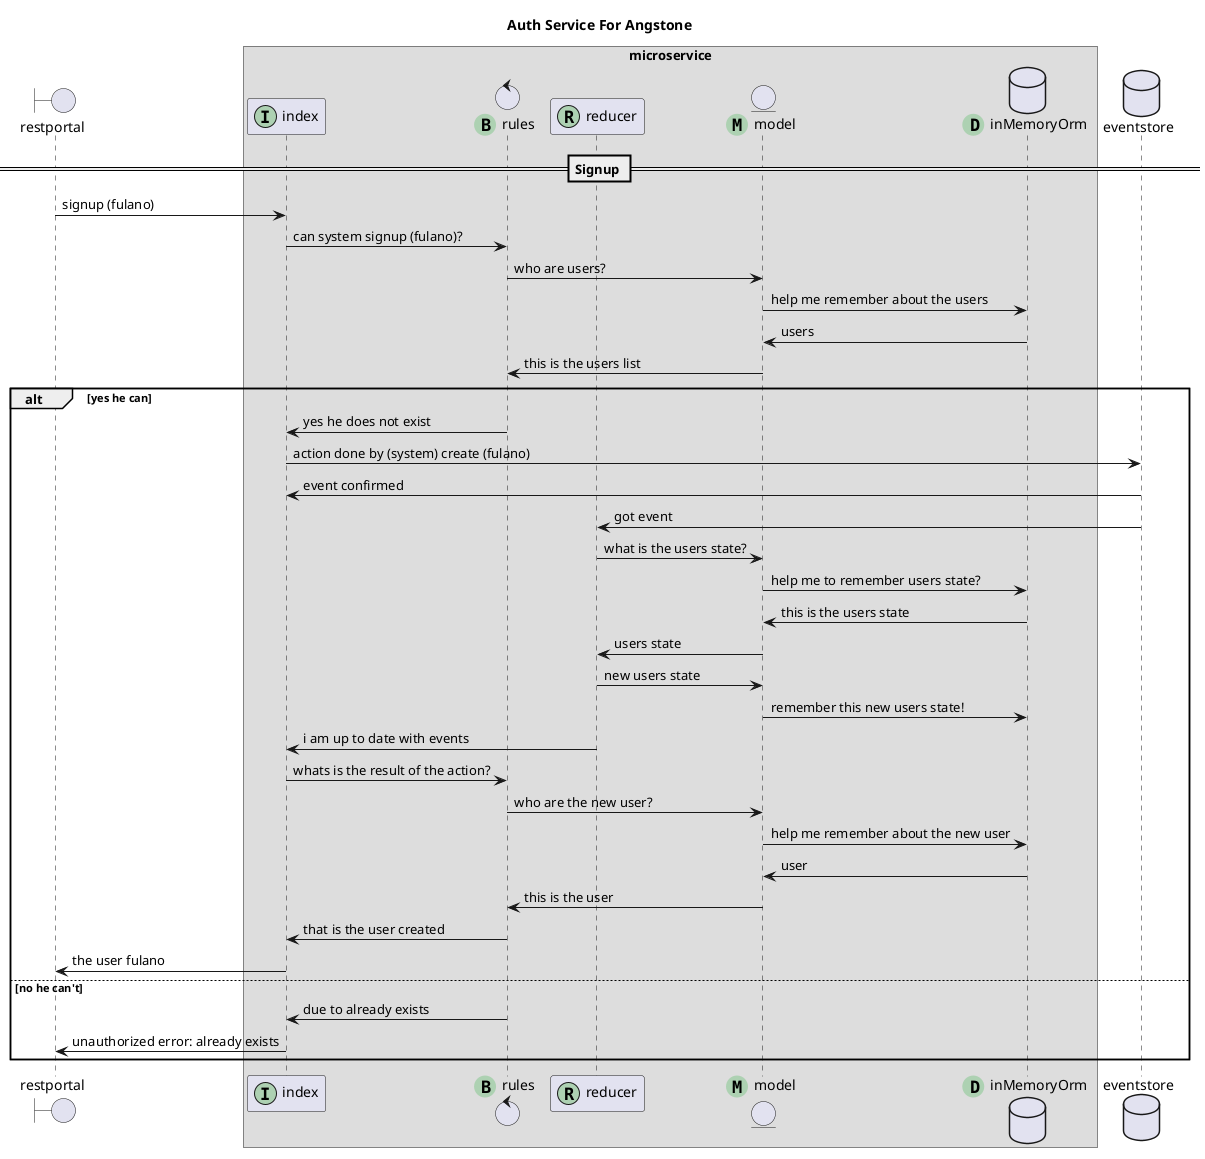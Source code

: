 @startuml
title Auth Service For Angstone
boundary restportal
box "microservice"
participant index << (I,#ADD1B2) >>
control rules << (B,#ADD1B2) >>
participant reducer << (R,#ADD1B2) >>
entity model << (M,#ADD1B2) >>
database inMemoryOrm << (D,#ADD1B2) >>
end box
database eventstore
== Signup ==
restportal -> index : signup (fulano)
index -> rules : can system signup (fulano)?
rules -> model : who are users?
model -> inMemoryOrm : help me remember about the users
inMemoryOrm -> model : users
model -> rules : this is the users list
alt yes he can
rules -> index: yes he does not exist
index -> eventstore: action done by (system) create (fulano)
eventstore -> index : event confirmed
eventstore -> reducer : got event
reducer -> model : what is the users state?
model -> inMemoryOrm : help me to remember users state?
inMemoryOrm -> model : this is the users state
model -> reducer : users state
reducer -> model : new users state
model -> inMemoryOrm : remember this new users state!
reducer -> index : i am up to date with events
index -> rules: whats is the result of the action?
rules -> model : who are the new user?
model -> inMemoryOrm : help me remember about the new user
inMemoryOrm -> model : user
model -> rules : this is the user
rules -> index : that is the user created
index -> restportal : the user fulano
else no he can't
rules -> index: due to already exists
index -> restportal: unauthorized error: already exists
end
@enduml
